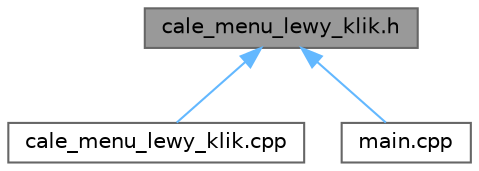 digraph "cale_menu_lewy_klik.h"
{
 // LATEX_PDF_SIZE
  bgcolor="transparent";
  edge [fontname=Helvetica,fontsize=10,labelfontname=Helvetica,labelfontsize=10];
  node [fontname=Helvetica,fontsize=10,shape=box,height=0.2,width=0.4];
  Node1 [label="cale_menu_lewy_klik.h",height=0.2,width=0.4,color="gray40", fillcolor="grey60", style="filled", fontcolor="black",tooltip=" "];
  Node1 -> Node2 [dir="back",color="steelblue1",style="solid"];
  Node2 [label="cale_menu_lewy_klik.cpp",height=0.2,width=0.4,color="grey40", fillcolor="white", style="filled",URL="$cale__menu__lewy__klik_8cpp.html",tooltip=" "];
  Node1 -> Node3 [dir="back",color="steelblue1",style="solid"];
  Node3 [label="main.cpp",height=0.2,width=0.4,color="grey40", fillcolor="white", style="filled",URL="$main_8cpp.html",tooltip=" "];
}
